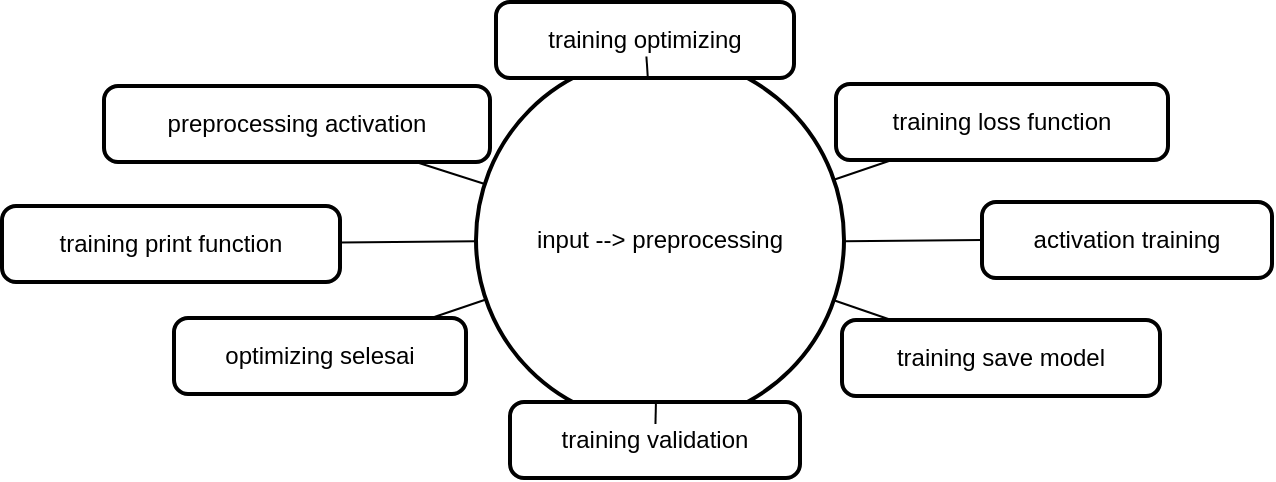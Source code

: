 <mxfile version="22.0.4" type="github">
  <diagram name="Halaman-1" id="zilbDKZJJUpH8MSBS8XR">
    <mxGraphModel>
      <root>
        <mxCell id="0" />
        <mxCell id="1" parent="0" />
        <mxCell id="2" value="input --&gt; preprocessing" style="ellipse;aspect=fixed;strokeWidth=2;whiteSpace=wrap;" vertex="1" parent="1">
          <mxGeometry x="252" y="42" width="184" height="184" as="geometry" />
        </mxCell>
        <mxCell id="3" value="preprocessing     activation" style="rounded=1;absoluteArcSize=1;arcSize=14;whiteSpace=wrap;strokeWidth=2;" vertex="1" parent="1">
          <mxGeometry x="66" y="57" width="193" height="38" as="geometry" />
        </mxCell>
        <mxCell id="4" value="activation     training" style="rounded=1;absoluteArcSize=1;arcSize=14;whiteSpace=wrap;strokeWidth=2;" vertex="1" parent="1">
          <mxGeometry x="505" y="115" width="145" height="38" as="geometry" />
        </mxCell>
        <mxCell id="5" value="training     validation" style="rounded=1;absoluteArcSize=1;arcSize=14;whiteSpace=wrap;strokeWidth=2;" vertex="1" parent="1">
          <mxGeometry x="269" y="215" width="145" height="38" as="geometry" />
        </mxCell>
        <mxCell id="6" value="training     optimizing" style="rounded=1;absoluteArcSize=1;arcSize=14;whiteSpace=wrap;strokeWidth=2;" vertex="1" parent="1">
          <mxGeometry x="262" y="15" width="149" height="38" as="geometry" />
        </mxCell>
        <mxCell id="7" value="training     loss function" style="rounded=1;absoluteArcSize=1;arcSize=14;whiteSpace=wrap;strokeWidth=2;" vertex="1" parent="1">
          <mxGeometry x="432" y="56" width="166" height="38" as="geometry" />
        </mxCell>
        <mxCell id="8" value="training     save model" style="rounded=1;absoluteArcSize=1;arcSize=14;whiteSpace=wrap;strokeWidth=2;" vertex="1" parent="1">
          <mxGeometry x="435" y="174" width="159" height="38" as="geometry" />
        </mxCell>
        <mxCell id="9" value="training     print function" style="rounded=1;absoluteArcSize=1;arcSize=14;whiteSpace=wrap;strokeWidth=2;" vertex="1" parent="1">
          <mxGeometry x="15" y="117" width="169" height="38" as="geometry" />
        </mxCell>
        <mxCell id="10" value="optimizing     selesai" style="rounded=1;absoluteArcSize=1;arcSize=14;whiteSpace=wrap;strokeWidth=2;" vertex="1" parent="1">
          <mxGeometry x="101" y="173" width="146" height="38" as="geometry" />
        </mxCell>
        <mxCell id="11" style="endArrow=none" edge="1" parent="1" source="2" target="3">
          <mxGeometry relative="1" as="geometry" />
        </mxCell>
        <mxCell id="12" style="endArrow=none" edge="1" parent="1" source="2" target="4">
          <mxGeometry relative="1" as="geometry" />
        </mxCell>
        <mxCell id="13" style="endArrow=none" edge="1" parent="1" source="2" target="5">
          <mxGeometry relative="1" as="geometry" />
        </mxCell>
        <mxCell id="14" style="endArrow=none" edge="1" parent="1" source="2" target="6">
          <mxGeometry relative="1" as="geometry" />
        </mxCell>
        <mxCell id="15" style="endArrow=none" edge="1" parent="1" source="2" target="7">
          <mxGeometry relative="1" as="geometry" />
        </mxCell>
        <mxCell id="16" style="endArrow=none" edge="1" parent="1" source="2" target="8">
          <mxGeometry relative="1" as="geometry" />
        </mxCell>
        <mxCell id="17" style="endArrow=none" edge="1" parent="1" source="2" target="9">
          <mxGeometry relative="1" as="geometry" />
        </mxCell>
        <mxCell id="18" style="endArrow=none" edge="1" parent="1" source="2" target="10">
          <mxGeometry relative="1" as="geometry" />
        </mxCell>
      </root>
    </mxGraphModel>
  </diagram>
</mxfile>
